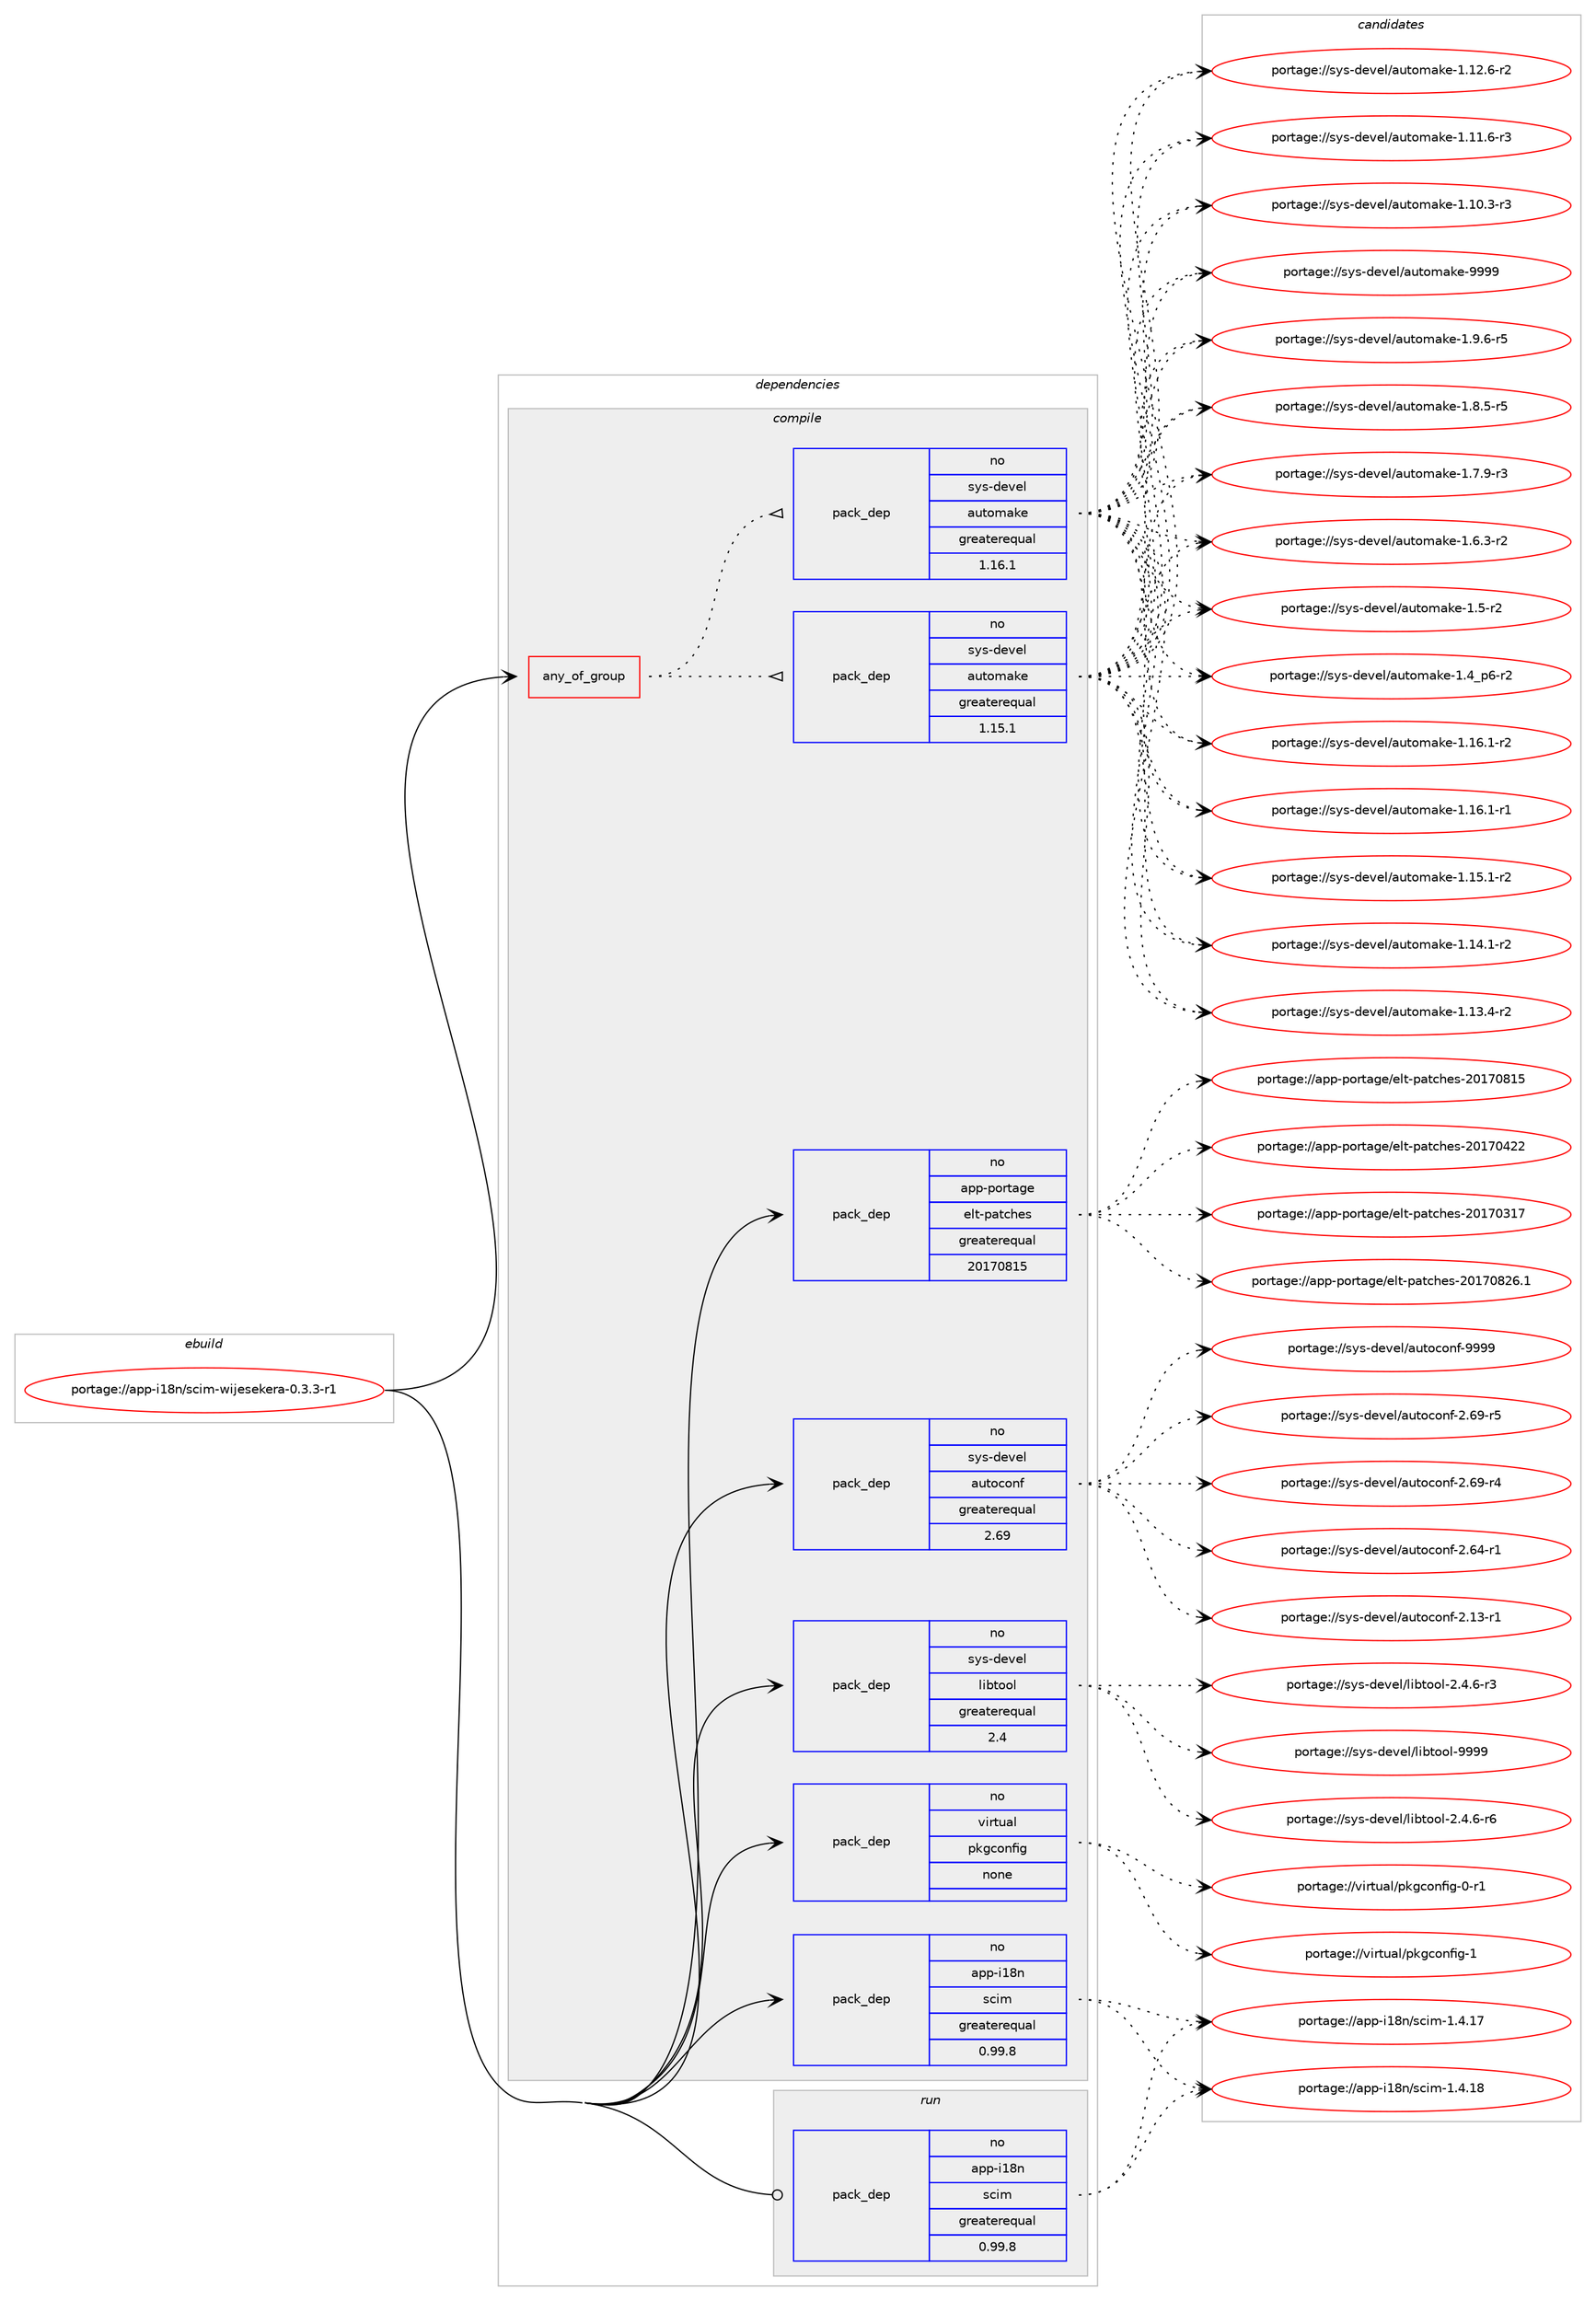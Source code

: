 digraph prolog {

# *************
# Graph options
# *************

newrank=true;
concentrate=true;
compound=true;
graph [rankdir=LR,fontname=Helvetica,fontsize=10,ranksep=1.5];#, ranksep=2.5, nodesep=0.2];
edge  [arrowhead=vee];
node  [fontname=Helvetica,fontsize=10];

# **********
# The ebuild
# **********

subgraph cluster_leftcol {
color=gray;
rank=same;
label=<<i>ebuild</i>>;
id [label="portage://app-i18n/scim-wijesekera-0.3.3-r1", color=red, width=4, href="../app-i18n/scim-wijesekera-0.3.3-r1.svg"];
}

# ****************
# The dependencies
# ****************

subgraph cluster_midcol {
color=gray;
label=<<i>dependencies</i>>;
subgraph cluster_compile {
fillcolor="#eeeeee";
style=filled;
label=<<i>compile</i>>;
subgraph any7988 {
dependency617051 [label=<<TABLE BORDER="0" CELLBORDER="1" CELLSPACING="0" CELLPADDING="4"><TR><TD CELLPADDING="10">any_of_group</TD></TR></TABLE>>, shape=none, color=red];subgraph pack464163 {
dependency617052 [label=<<TABLE BORDER="0" CELLBORDER="1" CELLSPACING="0" CELLPADDING="4" WIDTH="220"><TR><TD ROWSPAN="6" CELLPADDING="30">pack_dep</TD></TR><TR><TD WIDTH="110">no</TD></TR><TR><TD>sys-devel</TD></TR><TR><TD>automake</TD></TR><TR><TD>greaterequal</TD></TR><TR><TD>1.16.1</TD></TR></TABLE>>, shape=none, color=blue];
}
dependency617051:e -> dependency617052:w [weight=20,style="dotted",arrowhead="oinv"];
subgraph pack464164 {
dependency617053 [label=<<TABLE BORDER="0" CELLBORDER="1" CELLSPACING="0" CELLPADDING="4" WIDTH="220"><TR><TD ROWSPAN="6" CELLPADDING="30">pack_dep</TD></TR><TR><TD WIDTH="110">no</TD></TR><TR><TD>sys-devel</TD></TR><TR><TD>automake</TD></TR><TR><TD>greaterequal</TD></TR><TR><TD>1.15.1</TD></TR></TABLE>>, shape=none, color=blue];
}
dependency617051:e -> dependency617053:w [weight=20,style="dotted",arrowhead="oinv"];
}
id:e -> dependency617051:w [weight=20,style="solid",arrowhead="vee"];
subgraph pack464165 {
dependency617054 [label=<<TABLE BORDER="0" CELLBORDER="1" CELLSPACING="0" CELLPADDING="4" WIDTH="220"><TR><TD ROWSPAN="6" CELLPADDING="30">pack_dep</TD></TR><TR><TD WIDTH="110">no</TD></TR><TR><TD>app-i18n</TD></TR><TR><TD>scim</TD></TR><TR><TD>greaterequal</TD></TR><TR><TD>0.99.8</TD></TR></TABLE>>, shape=none, color=blue];
}
id:e -> dependency617054:w [weight=20,style="solid",arrowhead="vee"];
subgraph pack464166 {
dependency617055 [label=<<TABLE BORDER="0" CELLBORDER="1" CELLSPACING="0" CELLPADDING="4" WIDTH="220"><TR><TD ROWSPAN="6" CELLPADDING="30">pack_dep</TD></TR><TR><TD WIDTH="110">no</TD></TR><TR><TD>app-portage</TD></TR><TR><TD>elt-patches</TD></TR><TR><TD>greaterequal</TD></TR><TR><TD>20170815</TD></TR></TABLE>>, shape=none, color=blue];
}
id:e -> dependency617055:w [weight=20,style="solid",arrowhead="vee"];
subgraph pack464167 {
dependency617056 [label=<<TABLE BORDER="0" CELLBORDER="1" CELLSPACING="0" CELLPADDING="4" WIDTH="220"><TR><TD ROWSPAN="6" CELLPADDING="30">pack_dep</TD></TR><TR><TD WIDTH="110">no</TD></TR><TR><TD>sys-devel</TD></TR><TR><TD>autoconf</TD></TR><TR><TD>greaterequal</TD></TR><TR><TD>2.69</TD></TR></TABLE>>, shape=none, color=blue];
}
id:e -> dependency617056:w [weight=20,style="solid",arrowhead="vee"];
subgraph pack464168 {
dependency617057 [label=<<TABLE BORDER="0" CELLBORDER="1" CELLSPACING="0" CELLPADDING="4" WIDTH="220"><TR><TD ROWSPAN="6" CELLPADDING="30">pack_dep</TD></TR><TR><TD WIDTH="110">no</TD></TR><TR><TD>sys-devel</TD></TR><TR><TD>libtool</TD></TR><TR><TD>greaterequal</TD></TR><TR><TD>2.4</TD></TR></TABLE>>, shape=none, color=blue];
}
id:e -> dependency617057:w [weight=20,style="solid",arrowhead="vee"];
subgraph pack464169 {
dependency617058 [label=<<TABLE BORDER="0" CELLBORDER="1" CELLSPACING="0" CELLPADDING="4" WIDTH="220"><TR><TD ROWSPAN="6" CELLPADDING="30">pack_dep</TD></TR><TR><TD WIDTH="110">no</TD></TR><TR><TD>virtual</TD></TR><TR><TD>pkgconfig</TD></TR><TR><TD>none</TD></TR><TR><TD></TD></TR></TABLE>>, shape=none, color=blue];
}
id:e -> dependency617058:w [weight=20,style="solid",arrowhead="vee"];
}
subgraph cluster_compileandrun {
fillcolor="#eeeeee";
style=filled;
label=<<i>compile and run</i>>;
}
subgraph cluster_run {
fillcolor="#eeeeee";
style=filled;
label=<<i>run</i>>;
subgraph pack464170 {
dependency617059 [label=<<TABLE BORDER="0" CELLBORDER="1" CELLSPACING="0" CELLPADDING="4" WIDTH="220"><TR><TD ROWSPAN="6" CELLPADDING="30">pack_dep</TD></TR><TR><TD WIDTH="110">no</TD></TR><TR><TD>app-i18n</TD></TR><TR><TD>scim</TD></TR><TR><TD>greaterequal</TD></TR><TR><TD>0.99.8</TD></TR></TABLE>>, shape=none, color=blue];
}
id:e -> dependency617059:w [weight=20,style="solid",arrowhead="odot"];
}
}

# **************
# The candidates
# **************

subgraph cluster_choices {
rank=same;
color=gray;
label=<<i>candidates</i>>;

subgraph choice464163 {
color=black;
nodesep=1;
choice115121115451001011181011084797117116111109971071014557575757 [label="portage://sys-devel/automake-9999", color=red, width=4,href="../sys-devel/automake-9999.svg"];
choice115121115451001011181011084797117116111109971071014549465746544511453 [label="portage://sys-devel/automake-1.9.6-r5", color=red, width=4,href="../sys-devel/automake-1.9.6-r5.svg"];
choice115121115451001011181011084797117116111109971071014549465646534511453 [label="portage://sys-devel/automake-1.8.5-r5", color=red, width=4,href="../sys-devel/automake-1.8.5-r5.svg"];
choice115121115451001011181011084797117116111109971071014549465546574511451 [label="portage://sys-devel/automake-1.7.9-r3", color=red, width=4,href="../sys-devel/automake-1.7.9-r3.svg"];
choice115121115451001011181011084797117116111109971071014549465446514511450 [label="portage://sys-devel/automake-1.6.3-r2", color=red, width=4,href="../sys-devel/automake-1.6.3-r2.svg"];
choice11512111545100101118101108479711711611110997107101454946534511450 [label="portage://sys-devel/automake-1.5-r2", color=red, width=4,href="../sys-devel/automake-1.5-r2.svg"];
choice115121115451001011181011084797117116111109971071014549465295112544511450 [label="portage://sys-devel/automake-1.4_p6-r2", color=red, width=4,href="../sys-devel/automake-1.4_p6-r2.svg"];
choice11512111545100101118101108479711711611110997107101454946495446494511450 [label="portage://sys-devel/automake-1.16.1-r2", color=red, width=4,href="../sys-devel/automake-1.16.1-r2.svg"];
choice11512111545100101118101108479711711611110997107101454946495446494511449 [label="portage://sys-devel/automake-1.16.1-r1", color=red, width=4,href="../sys-devel/automake-1.16.1-r1.svg"];
choice11512111545100101118101108479711711611110997107101454946495346494511450 [label="portage://sys-devel/automake-1.15.1-r2", color=red, width=4,href="../sys-devel/automake-1.15.1-r2.svg"];
choice11512111545100101118101108479711711611110997107101454946495246494511450 [label="portage://sys-devel/automake-1.14.1-r2", color=red, width=4,href="../sys-devel/automake-1.14.1-r2.svg"];
choice11512111545100101118101108479711711611110997107101454946495146524511450 [label="portage://sys-devel/automake-1.13.4-r2", color=red, width=4,href="../sys-devel/automake-1.13.4-r2.svg"];
choice11512111545100101118101108479711711611110997107101454946495046544511450 [label="portage://sys-devel/automake-1.12.6-r2", color=red, width=4,href="../sys-devel/automake-1.12.6-r2.svg"];
choice11512111545100101118101108479711711611110997107101454946494946544511451 [label="portage://sys-devel/automake-1.11.6-r3", color=red, width=4,href="../sys-devel/automake-1.11.6-r3.svg"];
choice11512111545100101118101108479711711611110997107101454946494846514511451 [label="portage://sys-devel/automake-1.10.3-r3", color=red, width=4,href="../sys-devel/automake-1.10.3-r3.svg"];
dependency617052:e -> choice115121115451001011181011084797117116111109971071014557575757:w [style=dotted,weight="100"];
dependency617052:e -> choice115121115451001011181011084797117116111109971071014549465746544511453:w [style=dotted,weight="100"];
dependency617052:e -> choice115121115451001011181011084797117116111109971071014549465646534511453:w [style=dotted,weight="100"];
dependency617052:e -> choice115121115451001011181011084797117116111109971071014549465546574511451:w [style=dotted,weight="100"];
dependency617052:e -> choice115121115451001011181011084797117116111109971071014549465446514511450:w [style=dotted,weight="100"];
dependency617052:e -> choice11512111545100101118101108479711711611110997107101454946534511450:w [style=dotted,weight="100"];
dependency617052:e -> choice115121115451001011181011084797117116111109971071014549465295112544511450:w [style=dotted,weight="100"];
dependency617052:e -> choice11512111545100101118101108479711711611110997107101454946495446494511450:w [style=dotted,weight="100"];
dependency617052:e -> choice11512111545100101118101108479711711611110997107101454946495446494511449:w [style=dotted,weight="100"];
dependency617052:e -> choice11512111545100101118101108479711711611110997107101454946495346494511450:w [style=dotted,weight="100"];
dependency617052:e -> choice11512111545100101118101108479711711611110997107101454946495246494511450:w [style=dotted,weight="100"];
dependency617052:e -> choice11512111545100101118101108479711711611110997107101454946495146524511450:w [style=dotted,weight="100"];
dependency617052:e -> choice11512111545100101118101108479711711611110997107101454946495046544511450:w [style=dotted,weight="100"];
dependency617052:e -> choice11512111545100101118101108479711711611110997107101454946494946544511451:w [style=dotted,weight="100"];
dependency617052:e -> choice11512111545100101118101108479711711611110997107101454946494846514511451:w [style=dotted,weight="100"];
}
subgraph choice464164 {
color=black;
nodesep=1;
choice115121115451001011181011084797117116111109971071014557575757 [label="portage://sys-devel/automake-9999", color=red, width=4,href="../sys-devel/automake-9999.svg"];
choice115121115451001011181011084797117116111109971071014549465746544511453 [label="portage://sys-devel/automake-1.9.6-r5", color=red, width=4,href="../sys-devel/automake-1.9.6-r5.svg"];
choice115121115451001011181011084797117116111109971071014549465646534511453 [label="portage://sys-devel/automake-1.8.5-r5", color=red, width=4,href="../sys-devel/automake-1.8.5-r5.svg"];
choice115121115451001011181011084797117116111109971071014549465546574511451 [label="portage://sys-devel/automake-1.7.9-r3", color=red, width=4,href="../sys-devel/automake-1.7.9-r3.svg"];
choice115121115451001011181011084797117116111109971071014549465446514511450 [label="portage://sys-devel/automake-1.6.3-r2", color=red, width=4,href="../sys-devel/automake-1.6.3-r2.svg"];
choice11512111545100101118101108479711711611110997107101454946534511450 [label="portage://sys-devel/automake-1.5-r2", color=red, width=4,href="../sys-devel/automake-1.5-r2.svg"];
choice115121115451001011181011084797117116111109971071014549465295112544511450 [label="portage://sys-devel/automake-1.4_p6-r2", color=red, width=4,href="../sys-devel/automake-1.4_p6-r2.svg"];
choice11512111545100101118101108479711711611110997107101454946495446494511450 [label="portage://sys-devel/automake-1.16.1-r2", color=red, width=4,href="../sys-devel/automake-1.16.1-r2.svg"];
choice11512111545100101118101108479711711611110997107101454946495446494511449 [label="portage://sys-devel/automake-1.16.1-r1", color=red, width=4,href="../sys-devel/automake-1.16.1-r1.svg"];
choice11512111545100101118101108479711711611110997107101454946495346494511450 [label="portage://sys-devel/automake-1.15.1-r2", color=red, width=4,href="../sys-devel/automake-1.15.1-r2.svg"];
choice11512111545100101118101108479711711611110997107101454946495246494511450 [label="portage://sys-devel/automake-1.14.1-r2", color=red, width=4,href="../sys-devel/automake-1.14.1-r2.svg"];
choice11512111545100101118101108479711711611110997107101454946495146524511450 [label="portage://sys-devel/automake-1.13.4-r2", color=red, width=4,href="../sys-devel/automake-1.13.4-r2.svg"];
choice11512111545100101118101108479711711611110997107101454946495046544511450 [label="portage://sys-devel/automake-1.12.6-r2", color=red, width=4,href="../sys-devel/automake-1.12.6-r2.svg"];
choice11512111545100101118101108479711711611110997107101454946494946544511451 [label="portage://sys-devel/automake-1.11.6-r3", color=red, width=4,href="../sys-devel/automake-1.11.6-r3.svg"];
choice11512111545100101118101108479711711611110997107101454946494846514511451 [label="portage://sys-devel/automake-1.10.3-r3", color=red, width=4,href="../sys-devel/automake-1.10.3-r3.svg"];
dependency617053:e -> choice115121115451001011181011084797117116111109971071014557575757:w [style=dotted,weight="100"];
dependency617053:e -> choice115121115451001011181011084797117116111109971071014549465746544511453:w [style=dotted,weight="100"];
dependency617053:e -> choice115121115451001011181011084797117116111109971071014549465646534511453:w [style=dotted,weight="100"];
dependency617053:e -> choice115121115451001011181011084797117116111109971071014549465546574511451:w [style=dotted,weight="100"];
dependency617053:e -> choice115121115451001011181011084797117116111109971071014549465446514511450:w [style=dotted,weight="100"];
dependency617053:e -> choice11512111545100101118101108479711711611110997107101454946534511450:w [style=dotted,weight="100"];
dependency617053:e -> choice115121115451001011181011084797117116111109971071014549465295112544511450:w [style=dotted,weight="100"];
dependency617053:e -> choice11512111545100101118101108479711711611110997107101454946495446494511450:w [style=dotted,weight="100"];
dependency617053:e -> choice11512111545100101118101108479711711611110997107101454946495446494511449:w [style=dotted,weight="100"];
dependency617053:e -> choice11512111545100101118101108479711711611110997107101454946495346494511450:w [style=dotted,weight="100"];
dependency617053:e -> choice11512111545100101118101108479711711611110997107101454946495246494511450:w [style=dotted,weight="100"];
dependency617053:e -> choice11512111545100101118101108479711711611110997107101454946495146524511450:w [style=dotted,weight="100"];
dependency617053:e -> choice11512111545100101118101108479711711611110997107101454946495046544511450:w [style=dotted,weight="100"];
dependency617053:e -> choice11512111545100101118101108479711711611110997107101454946494946544511451:w [style=dotted,weight="100"];
dependency617053:e -> choice11512111545100101118101108479711711611110997107101454946494846514511451:w [style=dotted,weight="100"];
}
subgraph choice464165 {
color=black;
nodesep=1;
choice97112112451054956110471159910510945494652464956 [label="portage://app-i18n/scim-1.4.18", color=red, width=4,href="../app-i18n/scim-1.4.18.svg"];
choice97112112451054956110471159910510945494652464955 [label="portage://app-i18n/scim-1.4.17", color=red, width=4,href="../app-i18n/scim-1.4.17.svg"];
dependency617054:e -> choice97112112451054956110471159910510945494652464956:w [style=dotted,weight="100"];
dependency617054:e -> choice97112112451054956110471159910510945494652464955:w [style=dotted,weight="100"];
}
subgraph choice464166 {
color=black;
nodesep=1;
choice971121124511211111411697103101471011081164511297116991041011154550484955485650544649 [label="portage://app-portage/elt-patches-20170826.1", color=red, width=4,href="../app-portage/elt-patches-20170826.1.svg"];
choice97112112451121111141169710310147101108116451129711699104101115455048495548564953 [label="portage://app-portage/elt-patches-20170815", color=red, width=4,href="../app-portage/elt-patches-20170815.svg"];
choice97112112451121111141169710310147101108116451129711699104101115455048495548525050 [label="portage://app-portage/elt-patches-20170422", color=red, width=4,href="../app-portage/elt-patches-20170422.svg"];
choice97112112451121111141169710310147101108116451129711699104101115455048495548514955 [label="portage://app-portage/elt-patches-20170317", color=red, width=4,href="../app-portage/elt-patches-20170317.svg"];
dependency617055:e -> choice971121124511211111411697103101471011081164511297116991041011154550484955485650544649:w [style=dotted,weight="100"];
dependency617055:e -> choice97112112451121111141169710310147101108116451129711699104101115455048495548564953:w [style=dotted,weight="100"];
dependency617055:e -> choice97112112451121111141169710310147101108116451129711699104101115455048495548525050:w [style=dotted,weight="100"];
dependency617055:e -> choice97112112451121111141169710310147101108116451129711699104101115455048495548514955:w [style=dotted,weight="100"];
}
subgraph choice464167 {
color=black;
nodesep=1;
choice115121115451001011181011084797117116111991111101024557575757 [label="portage://sys-devel/autoconf-9999", color=red, width=4,href="../sys-devel/autoconf-9999.svg"];
choice1151211154510010111810110847971171161119911111010245504654574511453 [label="portage://sys-devel/autoconf-2.69-r5", color=red, width=4,href="../sys-devel/autoconf-2.69-r5.svg"];
choice1151211154510010111810110847971171161119911111010245504654574511452 [label="portage://sys-devel/autoconf-2.69-r4", color=red, width=4,href="../sys-devel/autoconf-2.69-r4.svg"];
choice1151211154510010111810110847971171161119911111010245504654524511449 [label="portage://sys-devel/autoconf-2.64-r1", color=red, width=4,href="../sys-devel/autoconf-2.64-r1.svg"];
choice1151211154510010111810110847971171161119911111010245504649514511449 [label="portage://sys-devel/autoconf-2.13-r1", color=red, width=4,href="../sys-devel/autoconf-2.13-r1.svg"];
dependency617056:e -> choice115121115451001011181011084797117116111991111101024557575757:w [style=dotted,weight="100"];
dependency617056:e -> choice1151211154510010111810110847971171161119911111010245504654574511453:w [style=dotted,weight="100"];
dependency617056:e -> choice1151211154510010111810110847971171161119911111010245504654574511452:w [style=dotted,weight="100"];
dependency617056:e -> choice1151211154510010111810110847971171161119911111010245504654524511449:w [style=dotted,weight="100"];
dependency617056:e -> choice1151211154510010111810110847971171161119911111010245504649514511449:w [style=dotted,weight="100"];
}
subgraph choice464168 {
color=black;
nodesep=1;
choice1151211154510010111810110847108105981161111111084557575757 [label="portage://sys-devel/libtool-9999", color=red, width=4,href="../sys-devel/libtool-9999.svg"];
choice1151211154510010111810110847108105981161111111084550465246544511454 [label="portage://sys-devel/libtool-2.4.6-r6", color=red, width=4,href="../sys-devel/libtool-2.4.6-r6.svg"];
choice1151211154510010111810110847108105981161111111084550465246544511451 [label="portage://sys-devel/libtool-2.4.6-r3", color=red, width=4,href="../sys-devel/libtool-2.4.6-r3.svg"];
dependency617057:e -> choice1151211154510010111810110847108105981161111111084557575757:w [style=dotted,weight="100"];
dependency617057:e -> choice1151211154510010111810110847108105981161111111084550465246544511454:w [style=dotted,weight="100"];
dependency617057:e -> choice1151211154510010111810110847108105981161111111084550465246544511451:w [style=dotted,weight="100"];
}
subgraph choice464169 {
color=black;
nodesep=1;
choice1181051141161179710847112107103991111101021051034549 [label="portage://virtual/pkgconfig-1", color=red, width=4,href="../virtual/pkgconfig-1.svg"];
choice11810511411611797108471121071039911111010210510345484511449 [label="portage://virtual/pkgconfig-0-r1", color=red, width=4,href="../virtual/pkgconfig-0-r1.svg"];
dependency617058:e -> choice1181051141161179710847112107103991111101021051034549:w [style=dotted,weight="100"];
dependency617058:e -> choice11810511411611797108471121071039911111010210510345484511449:w [style=dotted,weight="100"];
}
subgraph choice464170 {
color=black;
nodesep=1;
choice97112112451054956110471159910510945494652464956 [label="portage://app-i18n/scim-1.4.18", color=red, width=4,href="../app-i18n/scim-1.4.18.svg"];
choice97112112451054956110471159910510945494652464955 [label="portage://app-i18n/scim-1.4.17", color=red, width=4,href="../app-i18n/scim-1.4.17.svg"];
dependency617059:e -> choice97112112451054956110471159910510945494652464956:w [style=dotted,weight="100"];
dependency617059:e -> choice97112112451054956110471159910510945494652464955:w [style=dotted,weight="100"];
}
}

}
